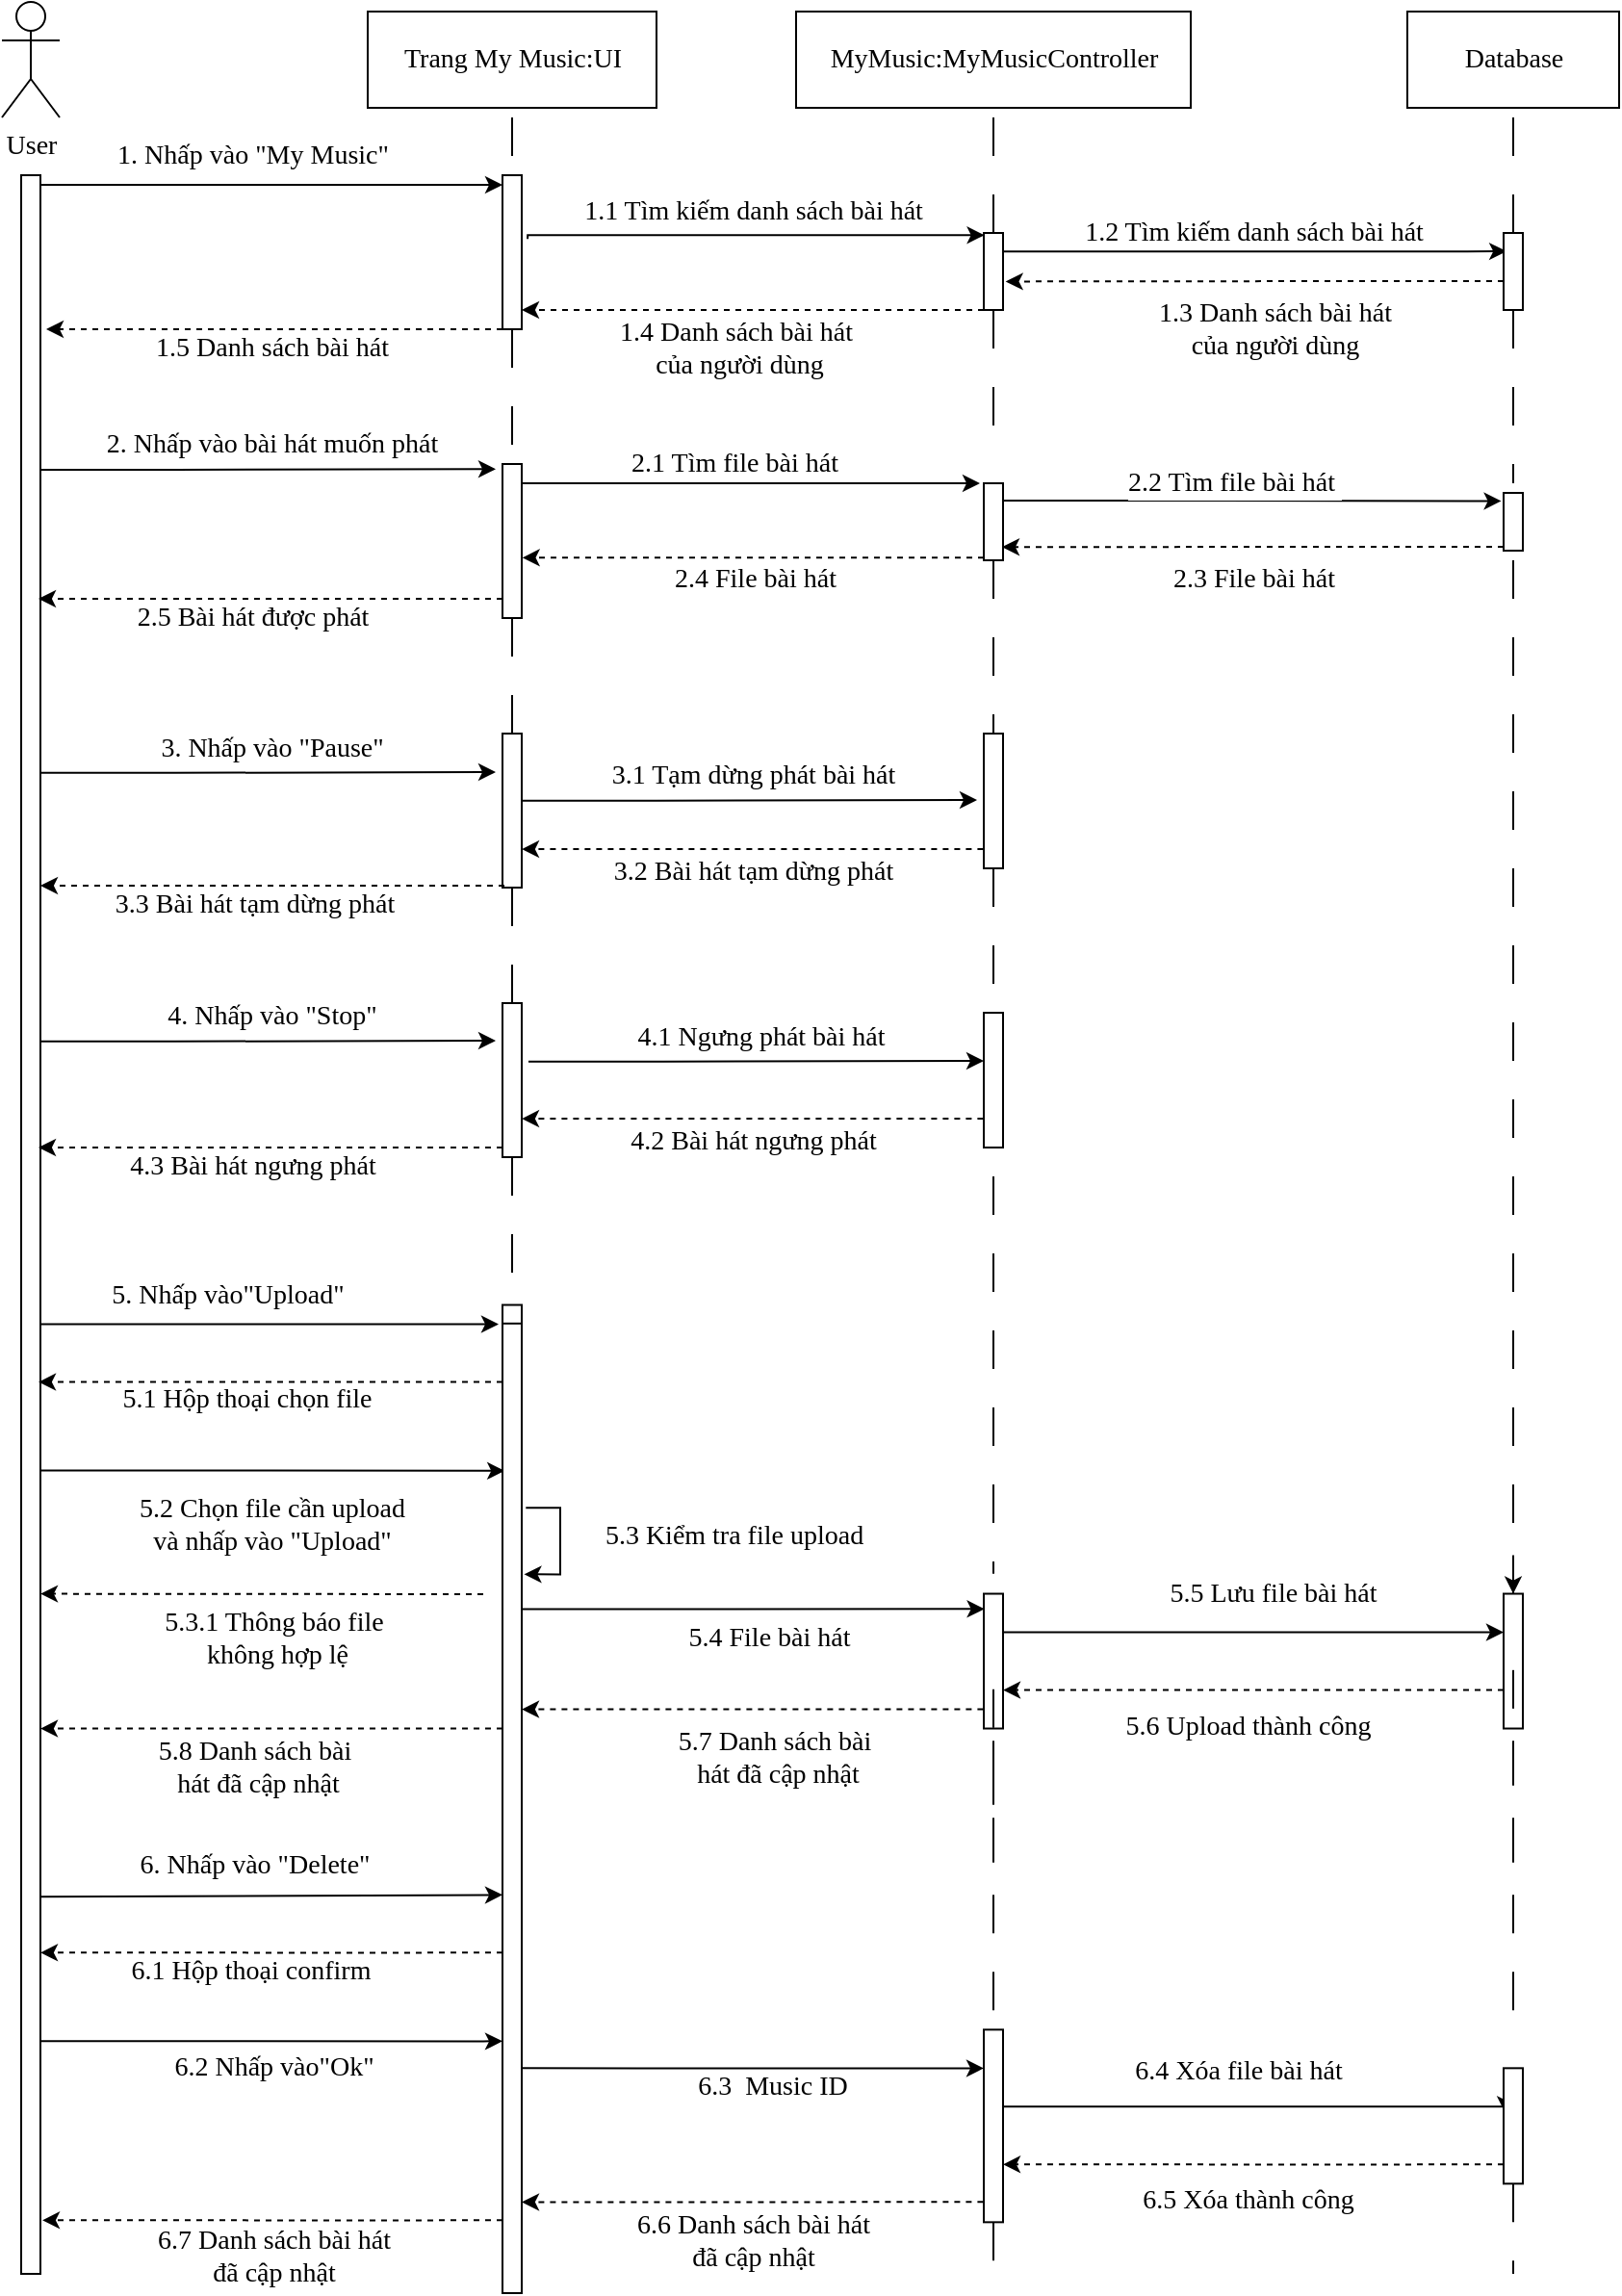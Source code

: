<mxfile version="13.10.0" type="google"><diagram id="0OhW_VDVT-mcmpAtCoT9" name="Page-1"><mxGraphModel dx="1323" dy="702" grid="1" gridSize="10" guides="1" tooltips="1" connect="1" arrows="1" fold="1" page="1" pageScale="1" pageWidth="827" pageHeight="1169" math="0" shadow="0"><root><mxCell id="0"/><mxCell id="1" parent="0"/><mxCell id="v6GLzywjpfK5Vb7_BmSl-1" value="User" style="shape=umlActor;verticalLabelPosition=bottom;verticalAlign=top;html=1;outlineConnect=0;fontFamily=Verdana;fontSize=14;" parent="1" vertex="1"><mxGeometry x="140" y="40" width="30" height="60" as="geometry"/></mxCell><mxCell id="v6GLzywjpfK5Vb7_BmSl-13" style="edgeStyle=orthogonalEdgeStyle;rounded=0;orthogonalLoop=1;jettySize=auto;html=1;fontFamily=Verdana;fontSize=14;" parent="1" source="v6GLzywjpfK5Vb7_BmSl-6" target="v6GLzywjpfK5Vb7_BmSl-14" edge="1"><mxGeometry relative="1" as="geometry"><mxPoint x="360" y="135" as="targetPoint"/><Array as="points"><mxPoint x="260" y="135"/><mxPoint x="260" y="135"/></Array></mxGeometry></mxCell><mxCell id="v6GLzywjpfK5Vb7_BmSl-15" value="1. Nhấp vào &quot;My Music&quot;" style="edgeLabel;html=1;align=center;verticalAlign=middle;resizable=0;points=[];fontFamily=Verdana;fontSize=14;" parent="v6GLzywjpfK5Vb7_BmSl-13" vertex="1" connectable="0"><mxGeometry x="-0.167" y="10" relative="1" as="geometry"><mxPoint x="10" y="-5" as="offset"/></mxGeometry></mxCell><mxCell id="v6GLzywjpfK5Vb7_BmSl-29" style="edgeStyle=orthogonalEdgeStyle;rounded=0;orthogonalLoop=1;jettySize=auto;html=1;entryX=-0.349;entryY=0.033;entryDx=0;entryDy=0;entryPerimeter=0;fontFamily=Verdana;fontSize=14;" parent="1" source="v6GLzywjpfK5Vb7_BmSl-6" target="v6GLzywjpfK5Vb7_BmSl-28" edge="1"><mxGeometry relative="1" as="geometry"><Array as="points"><mxPoint x="230" y="283"/><mxPoint x="230" y="283"/></Array></mxGeometry></mxCell><mxCell id="ivCv_EwEa5tu92E8LHW6-1" value="2. Nhấp vào bài hát muốn phát" style="edgeLabel;html=1;align=center;verticalAlign=middle;resizable=0;points=[];fontFamily=Verdana;fontSize=14;" parent="v6GLzywjpfK5Vb7_BmSl-29" vertex="1" connectable="0"><mxGeometry x="-0.4" y="1" relative="1" as="geometry"><mxPoint x="49" y="-12" as="offset"/></mxGeometry></mxCell><mxCell id="ivCv_EwEa5tu92E8LHW6-12" style="edgeStyle=orthogonalEdgeStyle;rounded=0;orthogonalLoop=1;jettySize=auto;html=1;fontFamily=Verdana;fontSize=14;" parent="1" edge="1"><mxGeometry relative="1" as="geometry"><Array as="points"><mxPoint x="360" y="726.76"/><mxPoint x="360" y="726.76"/></Array><mxPoint x="160" y="726.76" as="sourcePoint"/><mxPoint x="398" y="726.76" as="targetPoint"/></mxGeometry></mxCell><mxCell id="ivCv_EwEa5tu92E8LHW6-13" value="5. Nhấp vào&quot;Upload&quot;" style="edgeLabel;html=1;align=center;verticalAlign=middle;resizable=0;points=[];fontFamily=Verdana;fontSize=14;" parent="ivCv_EwEa5tu92E8LHW6-12" vertex="1" connectable="0"><mxGeometry x="-0.19" y="1" relative="1" as="geometry"><mxPoint y="-14.08" as="offset"/></mxGeometry></mxCell><mxCell id="ivCv_EwEa5tu92E8LHW6-16" style="edgeStyle=orthogonalEdgeStyle;rounded=0;orthogonalLoop=1;jettySize=auto;html=1;entryX=0.11;entryY=0.359;entryDx=0;entryDy=0;entryPerimeter=0;fontFamily=Verdana;fontSize=14;" parent="1" target="ivCv_EwEa5tu92E8LHW6-10" edge="1"><mxGeometry relative="1" as="geometry"><Array as="points"><mxPoint x="280" y="802.76"/><mxPoint x="280" y="802.76"/></Array><mxPoint x="160" y="802.76" as="sourcePoint"/></mxGeometry></mxCell><mxCell id="ivCv_EwEa5tu92E8LHW6-17" value="5.2 Chọn file cần upload &lt;br&gt;và nhấp vào &quot;Upload&quot;" style="edgeLabel;html=1;align=center;verticalAlign=middle;resizable=0;points=[];fontFamily=Verdana;fontSize=14;" parent="ivCv_EwEa5tu92E8LHW6-16" vertex="1" connectable="0"><mxGeometry x="0.081" y="1" relative="1" as="geometry"><mxPoint x="-10.34" y="29" as="offset"/></mxGeometry></mxCell><mxCell id="ivCv_EwEa5tu92E8LHW6-29" style="edgeStyle=orthogonalEdgeStyle;rounded=0;orthogonalLoop=1;jettySize=auto;html=1;fontFamily=Verdana;fontSize=14;" parent="1" edge="1"><mxGeometry relative="1" as="geometry"><mxPoint x="400" y="1023.17" as="targetPoint"/><Array as="points"><mxPoint x="160" y="1023.17"/></Array><mxPoint x="160" y="1024.17" as="sourcePoint"/></mxGeometry></mxCell><mxCell id="ivCv_EwEa5tu92E8LHW6-30" value="6. Nhấp vào &quot;Delete&quot;" style="edgeLabel;html=1;align=center;verticalAlign=middle;resizable=0;points=[];fontFamily=Verdana;fontSize=14;" parent="ivCv_EwEa5tu92E8LHW6-29" vertex="1" connectable="0"><mxGeometry x="-0.249" y="-1" relative="1" as="geometry"><mxPoint x="21.03" y="-17.41" as="offset"/></mxGeometry></mxCell><mxCell id="ivCv_EwEa5tu92E8LHW6-53" style="edgeStyle=orthogonalEdgeStyle;rounded=0;orthogonalLoop=1;jettySize=auto;html=1;fontFamily=Verdana;fontSize=14;" parent="1" edge="1"><mxGeometry relative="1" as="geometry"><Array as="points"><mxPoint x="390" y="1099.17"/><mxPoint x="390" y="1099.17"/></Array><mxPoint x="160" y="1099.17" as="sourcePoint"/><mxPoint x="400" y="1099.16" as="targetPoint"/></mxGeometry></mxCell><mxCell id="ivCv_EwEa5tu92E8LHW6-54" value="6.2 Nhấp vào&quot;Ok&quot;" style="edgeLabel;html=1;align=center;verticalAlign=middle;resizable=0;points=[];fontFamily=Verdana;fontSize=14;" parent="ivCv_EwEa5tu92E8LHW6-53" vertex="1" connectable="0"><mxGeometry x="0.097" y="-2" relative="1" as="geometry"><mxPoint x="-11.03" y="11.59" as="offset"/></mxGeometry></mxCell><mxCell id="v6GLzywjpfK5Vb7_BmSl-6" value="" style="html=1;points=[];perimeter=orthogonalPerimeter;fontFamily=Verdana;fontSize=14;" parent="1" vertex="1"><mxGeometry x="150" y="130" width="10" height="1090" as="geometry"/></mxCell><mxCell id="v6GLzywjpfK5Vb7_BmSl-7" value="Trang My Music:UI" style="html=1;fontFamily=Verdana;fontSize=14;" parent="1" vertex="1"><mxGeometry x="330" y="45" width="150" height="50" as="geometry"/></mxCell><mxCell id="v6GLzywjpfK5Vb7_BmSl-8" value="MyMusic:MyMusicController" style="html=1;fontFamily=Verdana;fontSize=14;" parent="1" vertex="1"><mxGeometry x="552.5" y="45" width="205" height="50" as="geometry"/></mxCell><mxCell id="v6GLzywjpfK5Vb7_BmSl-9" value="" style="line;strokeWidth=1;direction=south;html=1;dashed=1;dashPattern=20 20;fontFamily=Verdana;fontSize=14;" parent="1" vertex="1"><mxGeometry x="400" y="100" width="10" height="30" as="geometry"/></mxCell><mxCell id="v6GLzywjpfK5Vb7_BmSl-12" value="" style="line;strokeWidth=1;direction=south;html=1;dashed=1;dashPattern=20 20;fontFamily=Verdana;fontSize=14;" parent="1" vertex="1"><mxGeometry x="650" y="100" width="10" height="60" as="geometry"/></mxCell><mxCell id="v6GLzywjpfK5Vb7_BmSl-16" style="edgeStyle=orthogonalEdgeStyle;rounded=0;orthogonalLoop=1;jettySize=auto;html=1;entryX=0.03;entryY=0.028;entryDx=0;entryDy=0;entryPerimeter=0;exitX=1.306;exitY=0.414;exitDx=0;exitDy=0;exitPerimeter=0;fontFamily=Verdana;fontSize=14;" parent="1" source="v6GLzywjpfK5Vb7_BmSl-14" target="v6GLzywjpfK5Vb7_BmSl-17" edge="1"><mxGeometry relative="1" as="geometry"><mxPoint x="580" y="170" as="targetPoint"/><Array as="points"><mxPoint x="413" y="162"/></Array></mxGeometry></mxCell><mxCell id="v6GLzywjpfK5Vb7_BmSl-18" value="1.1 Tìm kiếm danh sách bài hát" style="edgeLabel;html=1;align=center;verticalAlign=middle;resizable=0;points=[];fontFamily=Verdana;fontSize=14;" parent="v6GLzywjpfK5Vb7_BmSl-16" vertex="1" connectable="0"><mxGeometry x="-0.233" relative="1" as="geometry"><mxPoint x="27.19" y="-12.78" as="offset"/></mxGeometry></mxCell><mxCell id="v6GLzywjpfK5Vb7_BmSl-25" style="edgeStyle=orthogonalEdgeStyle;rounded=0;orthogonalLoop=1;jettySize=auto;html=1;dashed=1;fontFamily=Verdana;fontSize=14;" parent="1" source="v6GLzywjpfK5Vb7_BmSl-14" edge="1"><mxGeometry relative="1" as="geometry"><mxPoint x="163" y="210" as="targetPoint"/><Array as="points"><mxPoint x="180" y="210"/><mxPoint x="180" y="210"/></Array></mxGeometry></mxCell><mxCell id="v6GLzywjpfK5Vb7_BmSl-26" value="1.5 Danh sách bài hát" style="edgeLabel;html=1;align=center;verticalAlign=middle;resizable=0;points=[];fontFamily=Verdana;fontSize=14;" parent="v6GLzywjpfK5Vb7_BmSl-25" vertex="1" connectable="0"><mxGeometry x="0.857" y="81" relative="1" as="geometry"><mxPoint x="100" y="-71" as="offset"/></mxGeometry></mxCell><mxCell id="v6GLzywjpfK5Vb7_BmSl-14" value="" style="html=1;points=[];perimeter=orthogonalPerimeter;fontFamily=Verdana;fontSize=14;" parent="1" vertex="1"><mxGeometry x="400" y="130" width="10" height="80" as="geometry"/></mxCell><mxCell id="v6GLzywjpfK5Vb7_BmSl-21" style="edgeStyle=orthogonalEdgeStyle;rounded=0;orthogonalLoop=1;jettySize=auto;html=1;entryX=1;entryY=0.875;entryDx=0;entryDy=0;entryPerimeter=0;dashed=1;fontFamily=Verdana;fontSize=14;" parent="1" source="v6GLzywjpfK5Vb7_BmSl-17" target="v6GLzywjpfK5Vb7_BmSl-14" edge="1"><mxGeometry relative="1" as="geometry"><Array as="points"><mxPoint x="590" y="200"/><mxPoint x="590" y="200"/></Array></mxGeometry></mxCell><mxCell id="v6GLzywjpfK5Vb7_BmSl-23" value="1.4 Danh sách bài hát&lt;br&gt;&amp;nbsp;của người dùng" style="edgeLabel;html=1;align=center;verticalAlign=middle;resizable=0;points=[];fontFamily=Verdana;fontSize=14;" parent="v6GLzywjpfK5Vb7_BmSl-21" vertex="1" connectable="0"><mxGeometry x="0.078" y="-2" relative="1" as="geometry"><mxPoint y="22" as="offset"/></mxGeometry></mxCell><mxCell id="ivCv_EwEa5tu92E8LHW6-39" style="edgeStyle=orthogonalEdgeStyle;rounded=0;orthogonalLoop=1;jettySize=auto;html=1;entryX=0.156;entryY=0.239;entryDx=0;entryDy=0;entryPerimeter=0;fontFamily=Verdana;fontSize=14;" parent="1" source="v6GLzywjpfK5Vb7_BmSl-17" target="ivCv_EwEa5tu92E8LHW6-38" edge="1"><mxGeometry relative="1" as="geometry"><Array as="points"><mxPoint x="790" y="170"/></Array></mxGeometry></mxCell><mxCell id="ivCv_EwEa5tu92E8LHW6-40" value="1.2 Tìm kiếm danh sách bài hát" style="edgeLabel;html=1;align=center;verticalAlign=middle;resizable=0;points=[];fontFamily=Verdana;fontSize=14;" parent="ivCv_EwEa5tu92E8LHW6-39" vertex="1" connectable="0"><mxGeometry x="0.056" y="-1" relative="1" as="geometry"><mxPoint x="-7.93" y="-10.58" as="offset"/></mxGeometry></mxCell><mxCell id="v6GLzywjpfK5Vb7_BmSl-17" value="" style="html=1;points=[];perimeter=orthogonalPerimeter;fontFamily=Verdana;fontSize=14;" parent="1" vertex="1"><mxGeometry x="650" y="160" width="10" height="40" as="geometry"/></mxCell><mxCell id="v6GLzywjpfK5Vb7_BmSl-22" value="" style="line;strokeWidth=1;direction=south;html=1;dashed=1;dashPattern=20 20;fontFamily=Verdana;fontSize=14;" parent="1" vertex="1"><mxGeometry x="650" y="200" width="10" height="60" as="geometry"/></mxCell><mxCell id="v6GLzywjpfK5Vb7_BmSl-27" value="" style="line;strokeWidth=1;direction=south;html=1;dashed=1;dashPattern=20 20;fontFamily=Verdana;fontSize=14;" parent="1" vertex="1"><mxGeometry x="400" y="210" width="10" height="60" as="geometry"/></mxCell><mxCell id="ivCv_EwEa5tu92E8LHW6-3" style="edgeStyle=orthogonalEdgeStyle;rounded=0;orthogonalLoop=1;jettySize=auto;html=1;fontFamily=Verdana;fontSize=14;" parent="1" source="v6GLzywjpfK5Vb7_BmSl-28" edge="1"><mxGeometry relative="1" as="geometry"><mxPoint x="648" y="290" as="targetPoint"/><Array as="points"><mxPoint x="600" y="290"/><mxPoint x="600" y="290"/></Array></mxGeometry></mxCell><mxCell id="ivCv_EwEa5tu92E8LHW6-4" value="2.1 Tìm file bài hát&amp;nbsp;" style="edgeLabel;html=1;align=center;verticalAlign=middle;resizable=0;points=[];fontFamily=Verdana;fontSize=14;" parent="ivCv_EwEa5tu92E8LHW6-3" vertex="1" connectable="0"><mxGeometry x="0.597" y="87" relative="1" as="geometry"><mxPoint x="-78.66" y="77" as="offset"/></mxGeometry></mxCell><mxCell id="ivCv_EwEa5tu92E8LHW6-7" style="edgeStyle=orthogonalEdgeStyle;rounded=0;orthogonalLoop=1;jettySize=auto;html=1;dashed=1;fontFamily=Verdana;fontSize=14;" parent="1" source="v6GLzywjpfK5Vb7_BmSl-28" edge="1"><mxGeometry relative="1" as="geometry"><mxPoint x="159" y="350" as="targetPoint"/><Array as="points"><mxPoint x="350" y="350"/><mxPoint x="350" y="350"/></Array></mxGeometry></mxCell><mxCell id="ivCv_EwEa5tu92E8LHW6-8" value="2.5 Bài hát được phát" style="edgeLabel;html=1;align=center;verticalAlign=middle;resizable=0;points=[];fontFamily=Verdana;fontSize=14;" parent="ivCv_EwEa5tu92E8LHW6-7" vertex="1" connectable="0"><mxGeometry x="0.254" y="-2" relative="1" as="geometry"><mxPoint x="21.03" y="12" as="offset"/></mxGeometry></mxCell><mxCell id="v6GLzywjpfK5Vb7_BmSl-28" value="" style="html=1;points=[];perimeter=orthogonalPerimeter;fontFamily=Verdana;fontSize=14;" parent="1" vertex="1"><mxGeometry x="400" y="280" width="10" height="80" as="geometry"/></mxCell><mxCell id="ivCv_EwEa5tu92E8LHW6-5" style="edgeStyle=orthogonalEdgeStyle;rounded=0;orthogonalLoop=1;jettySize=auto;html=1;entryX=1.03;entryY=0.608;entryDx=0;entryDy=0;entryPerimeter=0;dashed=1;fontFamily=Verdana;fontSize=14;" parent="1" source="ivCv_EwEa5tu92E8LHW6-2" target="v6GLzywjpfK5Vb7_BmSl-28" edge="1"><mxGeometry relative="1" as="geometry"><Array as="points"><mxPoint x="530" y="329"/></Array></mxGeometry></mxCell><mxCell id="ivCv_EwEa5tu92E8LHW6-6" value="2.4 File bài hát" style="edgeLabel;html=1;align=center;verticalAlign=middle;resizable=0;points=[];fontFamily=Verdana;fontSize=14;" parent="ivCv_EwEa5tu92E8LHW6-5" vertex="1" connectable="0"><mxGeometry x="-0.128" y="-2" relative="1" as="geometry"><mxPoint x="-15.17" y="13.38" as="offset"/></mxGeometry></mxCell><mxCell id="ivCv_EwEa5tu92E8LHW6-45" style="edgeStyle=orthogonalEdgeStyle;rounded=0;orthogonalLoop=1;jettySize=auto;html=1;entryX=-0.12;entryY=0.141;entryDx=0;entryDy=0;entryPerimeter=0;fontFamily=Verdana;fontSize=14;" parent="1" source="ivCv_EwEa5tu92E8LHW6-2" target="ivCv_EwEa5tu92E8LHW6-44" edge="1"><mxGeometry relative="1" as="geometry"><Array as="points"><mxPoint x="730" y="299"/><mxPoint x="730" y="299"/></Array></mxGeometry></mxCell><mxCell id="ivCv_EwEa5tu92E8LHW6-46" value="2.2 Tìm file bài hát&amp;nbsp;" style="edgeLabel;html=1;align=center;verticalAlign=middle;resizable=0;points=[];fontFamily=Verdana;fontSize=14;" parent="ivCv_EwEa5tu92E8LHW6-45" vertex="1" connectable="0"><mxGeometry x="-0.119" relative="1" as="geometry"><mxPoint x="6.21" y="-9.08" as="offset"/></mxGeometry></mxCell><mxCell id="ivCv_EwEa5tu92E8LHW6-2" value="" style="html=1;points=[];perimeter=orthogonalPerimeter;fontFamily=Verdana;fontSize=14;" parent="1" vertex="1"><mxGeometry x="650" y="290" width="10" height="40" as="geometry"/></mxCell><mxCell id="ivCv_EwEa5tu92E8LHW6-9" value="" style="line;strokeWidth=1;direction=south;html=1;dashed=1;dashPattern=20 20;fontFamily=Verdana;fontSize=14;" parent="1" vertex="1"><mxGeometry x="400" y="360" width="10" height="60" as="geometry"/></mxCell><mxCell id="ivCv_EwEa5tu92E8LHW6-14" style="edgeStyle=orthogonalEdgeStyle;rounded=0;orthogonalLoop=1;jettySize=auto;html=1;dashed=1;fontFamily=Verdana;fontSize=14;" parent="1" source="ivCv_EwEa5tu92E8LHW6-10" edge="1"><mxGeometry relative="1" as="geometry"><mxPoint x="159" y="756.76" as="targetPoint"/><Array as="points"><mxPoint x="159" y="756.76"/></Array></mxGeometry></mxCell><mxCell id="ivCv_EwEa5tu92E8LHW6-15" value="5.1 Hộp thoại chọn file" style="edgeLabel;html=1;align=center;verticalAlign=middle;resizable=0;points=[];fontFamily=Verdana;fontSize=14;" parent="ivCv_EwEa5tu92E8LHW6-14" vertex="1" connectable="0"><mxGeometry x="0.013" y="36" relative="1" as="geometry"><mxPoint x="-11.74" y="-26.73" as="offset"/></mxGeometry></mxCell><mxCell id="ivCv_EwEa5tu92E8LHW6-22" style="edgeStyle=orthogonalEdgeStyle;rounded=0;orthogonalLoop=1;jettySize=auto;html=1;entryX=0.03;entryY=0.113;entryDx=0;entryDy=0;entryPerimeter=0;fontFamily=Verdana;fontSize=14;" parent="1" source="ivCv_EwEa5tu92E8LHW6-10" target="ivCv_EwEa5tu92E8LHW6-11" edge="1"><mxGeometry relative="1" as="geometry"><Array as="points"><mxPoint x="470" y="874.76"/><mxPoint x="470" y="874.76"/></Array></mxGeometry></mxCell><mxCell id="ivCv_EwEa5tu92E8LHW6-23" value="5.4 File bài hát&amp;nbsp;" style="edgeLabel;html=1;align=center;verticalAlign=middle;resizable=0;points=[];fontFamily=Verdana;fontSize=14;" parent="ivCv_EwEa5tu92E8LHW6-22" vertex="1" connectable="0"><mxGeometry x="0.392" relative="1" as="geometry"><mxPoint x="-36.9" y="15.5" as="offset"/></mxGeometry></mxCell><mxCell id="ivCv_EwEa5tu92E8LHW6-24" style="edgeStyle=orthogonalEdgeStyle;rounded=0;orthogonalLoop=1;jettySize=auto;html=1;dashed=1;fontFamily=Verdana;fontSize=14;" parent="1" edge="1"><mxGeometry relative="1" as="geometry"><mxPoint x="400" y="936.76" as="sourcePoint"/><mxPoint x="160" y="936.76" as="targetPoint"/><Array as="points"><mxPoint x="400" y="936.76"/><mxPoint x="160" y="936.76"/></Array></mxGeometry></mxCell><mxCell id="ivCv_EwEa5tu92E8LHW6-25" value="5.8 Danh sách bài&lt;br&gt;&amp;nbsp;hát đã cập nhật" style="edgeLabel;html=1;align=center;verticalAlign=middle;resizable=0;points=[];fontFamily=Verdana;fontSize=14;" parent="ivCv_EwEa5tu92E8LHW6-24" vertex="1" connectable="0"><mxGeometry x="-0.392" relative="1" as="geometry"><mxPoint x="-56.16" y="20" as="offset"/></mxGeometry></mxCell><mxCell id="ivCv_EwEa5tu92E8LHW6-10" value="" style="html=1;points=[];perimeter=orthogonalPerimeter;fontFamily=Verdana;fontSize=14;" parent="1" vertex="1"><mxGeometry x="400" y="716.76" width="10" height="240" as="geometry"/></mxCell><mxCell id="ivCv_EwEa5tu92E8LHW6-51" style="edgeStyle=orthogonalEdgeStyle;rounded=0;orthogonalLoop=1;jettySize=auto;html=1;entryX=0;entryY=0.286;entryDx=0;entryDy=0;entryPerimeter=0;fontFamily=Verdana;fontSize=14;" parent="1" source="ivCv_EwEa5tu92E8LHW6-11" target="ivCv_EwEa5tu92E8LHW6-50" edge="1"><mxGeometry relative="1" as="geometry"><Array as="points"><mxPoint x="740" y="886.76"/><mxPoint x="740" y="886.76"/></Array></mxGeometry></mxCell><mxCell id="ivCv_EwEa5tu92E8LHW6-52" value="5.5 Lưu file bài hát" style="edgeLabel;html=1;align=center;verticalAlign=middle;resizable=0;points=[];fontFamily=Verdana;fontSize=14;" parent="ivCv_EwEa5tu92E8LHW6-51" vertex="1" connectable="0"><mxGeometry x="0.174" y="-2" relative="1" as="geometry"><mxPoint x="-12.41" y="-22.01" as="offset"/></mxGeometry></mxCell><mxCell id="ivCv_EwEa5tu92E8LHW6-11" value="" style="html=1;points=[];perimeter=orthogonalPerimeter;fontFamily=Verdana;fontSize=14;" parent="1" vertex="1"><mxGeometry x="650" y="866.76" width="10" height="70" as="geometry"/></mxCell><mxCell id="ivCv_EwEa5tu92E8LHW6-18" style="edgeStyle=orthogonalEdgeStyle;rounded=0;orthogonalLoop=1;jettySize=auto;html=1;entryX=1.122;entryY=0.583;entryDx=0;entryDy=0;entryPerimeter=0;exitX=1.214;exitY=0.439;exitDx=0;exitDy=0;exitPerimeter=0;fontFamily=Verdana;fontSize=14;" parent="1" source="ivCv_EwEa5tu92E8LHW6-10" target="ivCv_EwEa5tu92E8LHW6-10" edge="1"><mxGeometry relative="1" as="geometry"><Array as="points"><mxPoint x="430" y="821.76"/><mxPoint x="430" y="856.76"/></Array></mxGeometry></mxCell><mxCell id="ivCv_EwEa5tu92E8LHW6-19" value="5.3 Kiểm tra file upload" style="edgeLabel;html=1;align=center;verticalAlign=middle;resizable=0;points=[];fontFamily=Verdana;fontSize=14;" parent="ivCv_EwEa5tu92E8LHW6-18" vertex="1" connectable="0"><mxGeometry x="0.157" relative="1" as="geometry"><mxPoint x="90" y="-8.55" as="offset"/></mxGeometry></mxCell><mxCell id="ivCv_EwEa5tu92E8LHW6-20" value="" style="line;strokeWidth=1;direction=south;html=1;dashed=1;dashPattern=20 20;fontFamily=Verdana;fontSize=14;" parent="1" vertex="1"><mxGeometry x="650" y="330" width="10" height="90" as="geometry"/></mxCell><mxCell id="ivCv_EwEa5tu92E8LHW6-26" value="" style="line;strokeWidth=1;direction=south;html=1;dashed=1;dashPattern=20 20;fontFamily=Verdana;fontSize=14;" parent="1" vertex="1"><mxGeometry x="400" y="951.76" width="10" height="60" as="geometry"/></mxCell><mxCell id="ivCv_EwEa5tu92E8LHW6-27" value="" style="line;strokeWidth=1;direction=south;html=1;dashed=1;dashPattern=20 20;fontFamily=Verdana;fontSize=14;" parent="1" vertex="1"><mxGeometry x="650" y="943.17" width="10" height="150" as="geometry"/></mxCell><mxCell id="ivCv_EwEa5tu92E8LHW6-31" style="edgeStyle=orthogonalEdgeStyle;rounded=0;orthogonalLoop=1;jettySize=auto;html=1;dashed=1;fontFamily=Verdana;fontSize=14;" parent="1" edge="1"><mxGeometry relative="1" as="geometry"><mxPoint x="160" y="1053.17" as="targetPoint"/><Array as="points"><mxPoint x="340" y="1053.17"/><mxPoint x="340" y="1053.17"/></Array><mxPoint x="400" y="1053.16" as="sourcePoint"/></mxGeometry></mxCell><mxCell id="ivCv_EwEa5tu92E8LHW6-32" value="6.1 Hộp thoại confirm" style="edgeLabel;html=1;align=center;verticalAlign=middle;resizable=0;points=[];fontFamily=Verdana;fontSize=14;" parent="ivCv_EwEa5tu92E8LHW6-31" vertex="1" connectable="0"><mxGeometry x="0.096" y="3" relative="1" as="geometry"><mxPoint y="6.87" as="offset"/></mxGeometry></mxCell><mxCell id="ivCv_EwEa5tu92E8LHW6-57" style="edgeStyle=orthogonalEdgeStyle;rounded=0;orthogonalLoop=1;jettySize=auto;html=1;fontFamily=Verdana;fontSize=14;" parent="1" target="ivCv_EwEa5tu92E8LHW6-55" edge="1"><mxGeometry relative="1" as="geometry"><mxPoint x="410" y="1113.16" as="sourcePoint"/><Array as="points"><mxPoint x="470" y="1113.17"/><mxPoint x="470" y="1113.17"/></Array></mxGeometry></mxCell><mxCell id="ivCv_EwEa5tu92E8LHW6-58" value="6.3&amp;nbsp; Music ID" style="edgeLabel;html=1;align=center;verticalAlign=middle;resizable=0;points=[];fontFamily=Verdana;fontSize=14;" parent="ivCv_EwEa5tu92E8LHW6-57" vertex="1" connectable="0"><mxGeometry x="-0.254" y="1" relative="1" as="geometry"><mxPoint x="40.34" y="11" as="offset"/></mxGeometry></mxCell><mxCell id="ivCv_EwEa5tu92E8LHW6-64" style="edgeStyle=orthogonalEdgeStyle;rounded=0;orthogonalLoop=1;jettySize=auto;html=1;dashed=1;fontFamily=Verdana;fontSize=14;" parent="1" edge="1"><mxGeometry relative="1" as="geometry"><mxPoint x="161" y="1192.17" as="targetPoint"/><Array as="points"><mxPoint x="340" y="1192.17"/><mxPoint x="340" y="1192.17"/></Array><mxPoint x="400" y="1192.17" as="sourcePoint"/></mxGeometry></mxCell><mxCell id="ivCv_EwEa5tu92E8LHW6-65" value="6.7 Danh sách bài hát &lt;br&gt;đã cập nhật" style="edgeLabel;html=1;align=center;verticalAlign=middle;resizable=0;points=[];fontFamily=Verdana;fontSize=14;" parent="ivCv_EwEa5tu92E8LHW6-64" vertex="1" connectable="0"><mxGeometry x="0.257" y="-2" relative="1" as="geometry"><mxPoint x="30.34" y="20.98" as="offset"/></mxGeometry></mxCell><mxCell id="ivCv_EwEa5tu92E8LHW6-28" value="" style="html=1;points=[];perimeter=orthogonalPerimeter;fontFamily=Verdana;fontSize=14;" parent="1" vertex="1"><mxGeometry x="400" y="726.41" width="10" height="503.59" as="geometry"/></mxCell><mxCell id="ivCv_EwEa5tu92E8LHW6-36" value="Database" style="html=1;fontFamily=Verdana;fontSize=14;" parent="1" vertex="1"><mxGeometry x="870" y="45" width="110" height="50" as="geometry"/></mxCell><mxCell id="ivCv_EwEa5tu92E8LHW6-37" value="" style="line;strokeWidth=1;direction=south;html=1;dashed=1;dashPattern=20 20;fontFamily=Verdana;fontSize=14;" parent="1" vertex="1"><mxGeometry x="920" y="100" width="10" height="60" as="geometry"/></mxCell><mxCell id="ivCv_EwEa5tu92E8LHW6-41" style="edgeStyle=orthogonalEdgeStyle;rounded=0;orthogonalLoop=1;jettySize=auto;html=1;entryX=1.133;entryY=0.63;entryDx=0;entryDy=0;entryPerimeter=0;dashed=1;fontFamily=Verdana;fontSize=14;" parent="1" source="ivCv_EwEa5tu92E8LHW6-38" target="v6GLzywjpfK5Vb7_BmSl-17" edge="1"><mxGeometry relative="1" as="geometry"><Array as="points"><mxPoint x="850" y="185"/><mxPoint x="850" y="185"/></Array></mxGeometry></mxCell><mxCell id="ivCv_EwEa5tu92E8LHW6-42" value="1.3 Danh sách bài hát &lt;br&gt;của người dùng" style="edgeLabel;html=1;align=center;verticalAlign=middle;resizable=0;points=[];fontFamily=Verdana;fontSize=14;" parent="ivCv_EwEa5tu92E8LHW6-41" vertex="1" connectable="0"><mxGeometry x="-0.207" y="2" relative="1" as="geometry"><mxPoint x="-17.24" y="22.94" as="offset"/></mxGeometry></mxCell><mxCell id="ivCv_EwEa5tu92E8LHW6-38" value="" style="html=1;points=[];perimeter=orthogonalPerimeter;fontFamily=Verdana;fontSize=14;" parent="1" vertex="1"><mxGeometry x="920" y="160" width="10" height="40" as="geometry"/></mxCell><mxCell id="ivCv_EwEa5tu92E8LHW6-43" value="" style="line;strokeWidth=1;direction=south;html=1;dashed=1;dashPattern=20 20;fontFamily=Verdana;fontSize=14;" parent="1" vertex="1"><mxGeometry x="920" y="200" width="10" height="90" as="geometry"/></mxCell><mxCell id="ivCv_EwEa5tu92E8LHW6-47" style="edgeStyle=orthogonalEdgeStyle;rounded=0;orthogonalLoop=1;jettySize=auto;html=1;entryX=0.949;entryY=0.828;entryDx=0;entryDy=0;entryPerimeter=0;dashed=1;fontFamily=Verdana;fontSize=14;" parent="1" source="ivCv_EwEa5tu92E8LHW6-44" target="ivCv_EwEa5tu92E8LHW6-2" edge="1"><mxGeometry relative="1" as="geometry"><Array as="points"><mxPoint x="850" y="323"/><mxPoint x="850" y="323"/></Array></mxGeometry></mxCell><mxCell id="ivCv_EwEa5tu92E8LHW6-48" value="2.3 File bài hát" style="edgeLabel;html=1;align=center;verticalAlign=middle;resizable=0;points=[];fontFamily=Verdana;fontSize=14;" parent="ivCv_EwEa5tu92E8LHW6-47" vertex="1" connectable="0"><mxGeometry x="0.185" y="-2" relative="1" as="geometry"><mxPoint x="24.48" y="18.95" as="offset"/></mxGeometry></mxCell><mxCell id="ivCv_EwEa5tu92E8LHW6-44" value="" style="html=1;points=[];perimeter=orthogonalPerimeter;fontFamily=Verdana;fontSize=14;" parent="1" vertex="1"><mxGeometry x="920" y="295" width="10" height="30" as="geometry"/></mxCell><mxCell id="ivCv_EwEa5tu92E8LHW6-49" value="" style="line;strokeWidth=1;direction=south;html=1;dashed=1;dashPattern=20 20;fontFamily=Verdana;fontSize=14;" parent="1" vertex="1"><mxGeometry x="920" y="330" width="10" height="500" as="geometry"/></mxCell><mxCell id="ivCv_EwEa5tu92E8LHW6-59" value="" style="edgeStyle=orthogonalEdgeStyle;rounded=0;orthogonalLoop=1;jettySize=auto;html=1;fontFamily=Verdana;fontSize=14;" parent="1" source="ivCv_EwEa5tu92E8LHW6-50" edge="1"><mxGeometry relative="1" as="geometry"><mxPoint x="925" y="866.76" as="targetPoint"/></mxGeometry></mxCell><mxCell id="ivCv_EwEa5tu92E8LHW6-50" value="" style="html=1;points=[];perimeter=orthogonalPerimeter;fontFamily=Verdana;fontSize=14;" parent="1" vertex="1"><mxGeometry x="920" y="866.76" width="10" height="70" as="geometry"/></mxCell><mxCell id="ivCv_EwEa5tu92E8LHW6-62" style="edgeStyle=orthogonalEdgeStyle;rounded=0;orthogonalLoop=1;jettySize=auto;html=1;entryX=0.1;entryY=0.393;entryDx=0;entryDy=0;entryPerimeter=0;fontFamily=Verdana;fontSize=14;" parent="1" source="ivCv_EwEa5tu92E8LHW6-55" target="ivCv_EwEa5tu92E8LHW6-61" edge="1"><mxGeometry relative="1" as="geometry"><Array as="points"><mxPoint x="730" y="1133.17"/><mxPoint x="730" y="1133.17"/></Array></mxGeometry></mxCell><mxCell id="ivCv_EwEa5tu92E8LHW6-63" value="6.4 Xóa file bài hát" style="edgeLabel;html=1;align=center;verticalAlign=middle;resizable=0;points=[];fontFamily=Verdana;fontSize=14;" parent="ivCv_EwEa5tu92E8LHW6-62" vertex="1" connectable="0"><mxGeometry x="-0.006" y="-17" relative="1" as="geometry"><mxPoint x="-9.66" y="-35.48" as="offset"/></mxGeometry></mxCell><mxCell id="ivCv_EwEa5tu92E8LHW6-55" value="" style="html=1;points=[];perimeter=orthogonalPerimeter;fontFamily=Verdana;fontSize=14;" parent="1" vertex="1"><mxGeometry x="650" y="1093.17" width="10" height="100" as="geometry"/></mxCell><mxCell id="ivCv_EwEa5tu92E8LHW6-60" value="" style="line;strokeWidth=1;direction=south;html=1;dashed=1;dashPattern=20 20;fontFamily=Verdana;fontSize=14;" parent="1" vertex="1"><mxGeometry x="920" y="943.17" width="10" height="153.59" as="geometry"/></mxCell><mxCell id="ivCv_EwEa5tu92E8LHW6-61" value="" style="html=1;points=[];perimeter=orthogonalPerimeter;fontFamily=Verdana;fontSize=14;" parent="1" vertex="1"><mxGeometry x="920" y="1113.17" width="10" height="60" as="geometry"/></mxCell><mxCell id="ivCv_EwEa5tu92E8LHW6-69" value="" style="line;strokeWidth=1;direction=south;html=1;dashed=1;dashPattern=20 20;fontFamily=Verdana;fontSize=14;" parent="1" vertex="1"><mxGeometry x="650" y="916.41" width="10" height="90" as="geometry"/></mxCell><mxCell id="ivCv_EwEa5tu92E8LHW6-70" value="" style="line;strokeWidth=1;direction=south;html=1;dashed=1;dashPattern=20 20;fontFamily=Verdana;fontSize=14;" parent="1" vertex="1"><mxGeometry x="920" y="906.41" width="10" height="110" as="geometry"/></mxCell><mxCell id="iraGd0sKJ0gfoZ89yGmC-4" style="edgeStyle=orthogonalEdgeStyle;rounded=0;orthogonalLoop=1;jettySize=auto;html=1;dashed=1;fontFamily=Verdana;fontSize=14;" parent="1" edge="1"><mxGeometry relative="1" as="geometry"><mxPoint x="660" y="1163.17" as="targetPoint"/><Array as="points"><mxPoint x="839" y="1163.17"/><mxPoint x="839" y="1163.17"/></Array><mxPoint x="920" y="1163.17" as="sourcePoint"/></mxGeometry></mxCell><mxCell id="iraGd0sKJ0gfoZ89yGmC-5" value="6.5 Xóa thành công" style="edgeLabel;html=1;align=center;verticalAlign=middle;resizable=0;points=[];fontFamily=Verdana;fontSize=14;" parent="iraGd0sKJ0gfoZ89yGmC-4" vertex="1" connectable="0"><mxGeometry x="0.257" y="-2" relative="1" as="geometry"><mxPoint x="30.34" y="20.98" as="offset"/></mxGeometry></mxCell><mxCell id="iraGd0sKJ0gfoZ89yGmC-8" style="edgeStyle=orthogonalEdgeStyle;rounded=0;orthogonalLoop=1;jettySize=auto;html=1;entryX=1.03;entryY=0.608;entryDx=0;entryDy=0;entryPerimeter=0;dashed=1;fontFamily=Verdana;fontSize=14;" parent="1" edge="1"><mxGeometry relative="1" as="geometry"><Array as="points"><mxPoint x="529.7" y="1183.07"/></Array><mxPoint x="649.7" y="1182.67" as="sourcePoint"/><mxPoint x="410.0" y="1182.71" as="targetPoint"/></mxGeometry></mxCell><mxCell id="iraGd0sKJ0gfoZ89yGmC-9" value="6.6 Danh sách bài hát &lt;br&gt;đã cập nhật" style="edgeLabel;html=1;align=center;verticalAlign=middle;resizable=0;points=[];fontFamily=Verdana;fontSize=14;" parent="iraGd0sKJ0gfoZ89yGmC-8" vertex="1" connectable="0"><mxGeometry x="-0.128" y="-2" relative="1" as="geometry"><mxPoint x="-15.17" y="22.5" as="offset"/></mxGeometry></mxCell><mxCell id="iraGd0sKJ0gfoZ89yGmC-10" style="edgeStyle=orthogonalEdgeStyle;rounded=0;orthogonalLoop=1;jettySize=auto;html=1;dashed=1;fontFamily=Verdana;fontSize=14;" parent="1" edge="1"><mxGeometry relative="1" as="geometry"><mxPoint x="660" y="916.77" as="targetPoint"/><Array as="points"><mxPoint x="839" y="916.77"/><mxPoint x="839" y="916.77"/></Array><mxPoint x="920" y="916.77" as="sourcePoint"/></mxGeometry></mxCell><mxCell id="iraGd0sKJ0gfoZ89yGmC-11" value="5.6 Upload thành công" style="edgeLabel;html=1;align=center;verticalAlign=middle;resizable=0;points=[];fontFamily=Verdana;fontSize=14;" parent="iraGd0sKJ0gfoZ89yGmC-10" vertex="1" connectable="0"><mxGeometry x="0.257" y="-2" relative="1" as="geometry"><mxPoint x="30.34" y="20.98" as="offset"/></mxGeometry></mxCell><mxCell id="iraGd0sKJ0gfoZ89yGmC-14" style="edgeStyle=orthogonalEdgeStyle;rounded=0;orthogonalLoop=1;jettySize=auto;html=1;entryX=1.03;entryY=0.608;entryDx=0;entryDy=0;entryPerimeter=0;dashed=1;fontFamily=Verdana;fontSize=14;" parent="1" edge="1"><mxGeometry relative="1" as="geometry"><Array as="points"><mxPoint x="529.7" y="927.16"/></Array><mxPoint x="649.7" y="926.76" as="sourcePoint"/><mxPoint x="410.0" y="926.8" as="targetPoint"/></mxGeometry></mxCell><mxCell id="iraGd0sKJ0gfoZ89yGmC-15" value="5.7 Danh sách bài&lt;br&gt;&amp;nbsp;hát đã cập nhật" style="edgeLabel;html=1;align=center;verticalAlign=middle;resizable=0;points=[];fontFamily=Verdana;fontSize=14;" parent="iraGd0sKJ0gfoZ89yGmC-14" vertex="1" connectable="0"><mxGeometry x="-0.128" y="-2" relative="1" as="geometry"><mxPoint x="-4.7" y="27" as="offset"/></mxGeometry></mxCell><mxCell id="iraGd0sKJ0gfoZ89yGmC-16" value="" style="html=1;points=[];perimeter=orthogonalPerimeter;fontFamily=Verdana;fontSize=14;" parent="1" vertex="1"><mxGeometry x="400" y="420" width="10" height="80" as="geometry"/></mxCell><mxCell id="iraGd0sKJ0gfoZ89yGmC-17" value="" style="html=1;points=[];perimeter=orthogonalPerimeter;fontFamily=Verdana;fontSize=14;" parent="1" vertex="1"><mxGeometry x="650" y="420" width="10" height="70" as="geometry"/></mxCell><mxCell id="iraGd0sKJ0gfoZ89yGmC-19" style="edgeStyle=orthogonalEdgeStyle;rounded=0;orthogonalLoop=1;jettySize=auto;html=1;entryX=-0.349;entryY=0.033;entryDx=0;entryDy=0;entryPerimeter=0;fontFamily=Verdana;fontSize=14;" parent="1" edge="1"><mxGeometry relative="1" as="geometry"><Array as="points"><mxPoint x="230" y="440.36"/><mxPoint x="230" y="440.36"/></Array><mxPoint x="160" y="440.36" as="sourcePoint"/><mxPoint x="396.51" y="440" as="targetPoint"/></mxGeometry></mxCell><mxCell id="iraGd0sKJ0gfoZ89yGmC-20" value="3. Nhấp vào &quot;Pause&quot;" style="edgeLabel;html=1;align=center;verticalAlign=middle;resizable=0;points=[];fontFamily=Verdana;fontSize=14;" parent="iraGd0sKJ0gfoZ89yGmC-19" vertex="1" connectable="0"><mxGeometry x="-0.4" y="1" relative="1" as="geometry"><mxPoint x="49" y="-12" as="offset"/></mxGeometry></mxCell><mxCell id="iraGd0sKJ0gfoZ89yGmC-21" style="edgeStyle=orthogonalEdgeStyle;rounded=0;orthogonalLoop=1;jettySize=auto;html=1;entryX=-0.349;entryY=0.033;entryDx=0;entryDy=0;entryPerimeter=0;fontFamily=Verdana;fontSize=14;" parent="1" edge="1"><mxGeometry relative="1" as="geometry"><Array as="points"><mxPoint x="480" y="454.86"/><mxPoint x="480" y="454.86"/></Array><mxPoint x="410" y="454.86" as="sourcePoint"/><mxPoint x="646.51" y="454.5" as="targetPoint"/></mxGeometry></mxCell><mxCell id="iraGd0sKJ0gfoZ89yGmC-22" value="3.1 Tạm dừng phát bài hát" style="edgeLabel;html=1;align=center;verticalAlign=middle;resizable=0;points=[];fontFamily=Verdana;fontSize=14;" parent="iraGd0sKJ0gfoZ89yGmC-21" vertex="1" connectable="0"><mxGeometry x="-0.4" y="1" relative="1" as="geometry"><mxPoint x="49" y="-12" as="offset"/></mxGeometry></mxCell><mxCell id="iraGd0sKJ0gfoZ89yGmC-23" style="edgeStyle=orthogonalEdgeStyle;rounded=0;orthogonalLoop=1;jettySize=auto;html=1;entryX=1.03;entryY=0.608;entryDx=0;entryDy=0;entryPerimeter=0;dashed=1;fontFamily=Verdana;fontSize=14;" parent="1" edge="1"><mxGeometry relative="1" as="geometry"><Array as="points"><mxPoint x="529.7" y="480.4"/></Array><mxPoint x="649.7" y="480.0" as="sourcePoint"/><mxPoint x="410.0" y="480.04" as="targetPoint"/></mxGeometry></mxCell><mxCell id="iraGd0sKJ0gfoZ89yGmC-24" value="3.2 Bài hát tạm dừng phát" style="edgeLabel;html=1;align=center;verticalAlign=middle;resizable=0;points=[];fontFamily=Verdana;fontSize=14;" parent="iraGd0sKJ0gfoZ89yGmC-23" vertex="1" connectable="0"><mxGeometry x="-0.128" y="-2" relative="1" as="geometry"><mxPoint x="-15.17" y="13.38" as="offset"/></mxGeometry></mxCell><mxCell id="iraGd0sKJ0gfoZ89yGmC-25" style="edgeStyle=orthogonalEdgeStyle;rounded=0;orthogonalLoop=1;jettySize=auto;html=1;dashed=1;fontFamily=Verdana;fontSize=14;" parent="1" edge="1"><mxGeometry relative="1" as="geometry"><mxPoint x="160" y="499" as="targetPoint"/><Array as="points"><mxPoint x="351" y="499"/><mxPoint x="351" y="499"/></Array><mxPoint x="401" y="499" as="sourcePoint"/></mxGeometry></mxCell><mxCell id="iraGd0sKJ0gfoZ89yGmC-26" value="3.3 Bài hát tạm dừng phát" style="edgeLabel;html=1;align=center;verticalAlign=middle;resizable=0;points=[];fontFamily=Verdana;fontSize=14;" parent="iraGd0sKJ0gfoZ89yGmC-25" vertex="1" connectable="0"><mxGeometry x="0.254" y="-2" relative="1" as="geometry"><mxPoint x="21.03" y="12" as="offset"/></mxGeometry></mxCell><mxCell id="iraGd0sKJ0gfoZ89yGmC-27" value="" style="html=1;points=[];perimeter=orthogonalPerimeter;fontFamily=Verdana;fontSize=14;" parent="1" vertex="1"><mxGeometry x="400" y="560" width="10" height="80" as="geometry"/></mxCell><mxCell id="iraGd0sKJ0gfoZ89yGmC-28" value="" style="line;strokeWidth=1;direction=south;html=1;dashed=1;dashPattern=20 20;fontFamily=Verdana;fontSize=14;" parent="1" vertex="1"><mxGeometry x="400" y="500" width="10" height="60" as="geometry"/></mxCell><mxCell id="iraGd0sKJ0gfoZ89yGmC-29" value="" style="line;strokeWidth=1;direction=south;html=1;dashed=1;dashPattern=20 20;fontFamily=Verdana;fontSize=14;" parent="1" vertex="1"><mxGeometry x="400" y="640" width="10" height="60" as="geometry"/></mxCell><mxCell id="iraGd0sKJ0gfoZ89yGmC-30" value="" style="html=1;points=[];perimeter=orthogonalPerimeter;fontFamily=Verdana;fontSize=14;" parent="1" vertex="1"><mxGeometry x="650" y="565" width="10" height="70" as="geometry"/></mxCell><mxCell id="iraGd0sKJ0gfoZ89yGmC-31" value="" style="line;strokeWidth=1;direction=south;html=1;dashed=1;dashPattern=20 20;fontFamily=Verdana;fontSize=14;" parent="1" vertex="1"><mxGeometry x="650" y="650" width="10" height="206.41" as="geometry"/></mxCell><mxCell id="iraGd0sKJ0gfoZ89yGmC-32" value="" style="line;strokeWidth=1;direction=south;html=1;dashed=1;dashPattern=20 20;fontFamily=Verdana;fontSize=14;" parent="1" vertex="1"><mxGeometry x="650" y="490" width="10" height="60" as="geometry"/></mxCell><mxCell id="iraGd0sKJ0gfoZ89yGmC-33" style="edgeStyle=orthogonalEdgeStyle;rounded=0;orthogonalLoop=1;jettySize=auto;html=1;entryX=-0.349;entryY=0.033;entryDx=0;entryDy=0;entryPerimeter=0;fontFamily=Verdana;fontSize=14;" parent="1" edge="1"><mxGeometry relative="1" as="geometry"><Array as="points"><mxPoint x="230" y="579.86"/><mxPoint x="230" y="579.86"/></Array><mxPoint x="160" y="579.86" as="sourcePoint"/><mxPoint x="396.51" y="579.5" as="targetPoint"/></mxGeometry></mxCell><mxCell id="iraGd0sKJ0gfoZ89yGmC-34" value="4. Nhấp vào &quot;Stop&quot;" style="edgeLabel;html=1;align=center;verticalAlign=middle;resizable=0;points=[];fontFamily=Verdana;fontSize=14;" parent="iraGd0sKJ0gfoZ89yGmC-33" vertex="1" connectable="0"><mxGeometry x="-0.4" y="1" relative="1" as="geometry"><mxPoint x="49" y="-12" as="offset"/></mxGeometry></mxCell><mxCell id="iraGd0sKJ0gfoZ89yGmC-35" style="edgeStyle=orthogonalEdgeStyle;rounded=0;orthogonalLoop=1;jettySize=auto;html=1;entryX=-0.349;entryY=0.033;entryDx=0;entryDy=0;entryPerimeter=0;fontFamily=Verdana;fontSize=14;" parent="1" edge="1"><mxGeometry relative="1" as="geometry"><Array as="points"><mxPoint x="483.49" y="590.36"/><mxPoint x="483.49" y="590.36"/></Array><mxPoint x="413.49" y="590.36" as="sourcePoint"/><mxPoint x="650" y="590" as="targetPoint"/></mxGeometry></mxCell><mxCell id="iraGd0sKJ0gfoZ89yGmC-36" value="4.1 Ngưng phát bài hát" style="edgeLabel;html=1;align=center;verticalAlign=middle;resizable=0;points=[];fontFamily=Verdana;fontSize=14;" parent="iraGd0sKJ0gfoZ89yGmC-35" vertex="1" connectable="0"><mxGeometry x="-0.4" y="1" relative="1" as="geometry"><mxPoint x="49" y="-12" as="offset"/></mxGeometry></mxCell><mxCell id="iraGd0sKJ0gfoZ89yGmC-37" style="edgeStyle=orthogonalEdgeStyle;rounded=0;orthogonalLoop=1;jettySize=auto;html=1;entryX=1.03;entryY=0.608;entryDx=0;entryDy=0;entryPerimeter=0;dashed=1;fontFamily=Verdana;fontSize=14;" parent="1" edge="1"><mxGeometry relative="1" as="geometry"><Array as="points"><mxPoint x="529.7" y="620.4"/></Array><mxPoint x="649.7" y="620" as="sourcePoint"/><mxPoint x="410" y="620.04" as="targetPoint"/></mxGeometry></mxCell><mxCell id="iraGd0sKJ0gfoZ89yGmC-38" value="4.2 Bài hát ngưng phát" style="edgeLabel;html=1;align=center;verticalAlign=middle;resizable=0;points=[];fontFamily=Verdana;fontSize=14;" parent="iraGd0sKJ0gfoZ89yGmC-37" vertex="1" connectable="0"><mxGeometry x="-0.128" y="-2" relative="1" as="geometry"><mxPoint x="-15.17" y="13.38" as="offset"/></mxGeometry></mxCell><mxCell id="iraGd0sKJ0gfoZ89yGmC-39" style="edgeStyle=orthogonalEdgeStyle;rounded=0;orthogonalLoop=1;jettySize=auto;html=1;dashed=1;fontFamily=Verdana;fontSize=14;" parent="1" edge="1"><mxGeometry relative="1" as="geometry"><mxPoint x="159" y="635" as="targetPoint"/><Array as="points"><mxPoint x="350" y="635"/><mxPoint x="350" y="635"/></Array><mxPoint x="400" y="635" as="sourcePoint"/></mxGeometry></mxCell><mxCell id="iraGd0sKJ0gfoZ89yGmC-40" value="4.3 Bài hát ngưng phát" style="edgeLabel;html=1;align=center;verticalAlign=middle;resizable=0;points=[];fontFamily=Verdana;fontSize=14;" parent="iraGd0sKJ0gfoZ89yGmC-39" vertex="1" connectable="0"><mxGeometry x="0.254" y="-2" relative="1" as="geometry"><mxPoint x="21.03" y="12" as="offset"/></mxGeometry></mxCell><mxCell id="iraGd0sKJ0gfoZ89yGmC-42" value="" style="line;strokeWidth=1;direction=south;html=1;dashed=1;dashPattern=20 20;fontFamily=Verdana;fontSize=14;" parent="1" vertex="1"><mxGeometry x="650" y="1193.17" width="10" height="36.83" as="geometry"/></mxCell><mxCell id="iraGd0sKJ0gfoZ89yGmC-43" value="" style="line;strokeWidth=1;direction=south;html=1;dashed=1;dashPattern=20 20;fontFamily=Verdana;fontSize=14;" parent="1" vertex="1"><mxGeometry x="920" y="1173.17" width="10" height="46.83" as="geometry"/></mxCell><mxCell id="IcVwywwQBPAMLm7NfxAs-1" style="edgeStyle=orthogonalEdgeStyle;rounded=0;orthogonalLoop=1;jettySize=auto;html=1;dashed=1;fontFamily=Verdana;fontSize=14;" edge="1" parent="1"><mxGeometry relative="1" as="geometry"><mxPoint x="160" y="866.76" as="targetPoint"/><Array as="points"><mxPoint x="160" y="866.76"/></Array><mxPoint x="390" y="867" as="sourcePoint"/></mxGeometry></mxCell><mxCell id="IcVwywwQBPAMLm7NfxAs-2" value="5.3.1 Thông báo file&lt;br&gt;&amp;nbsp;không hợp lệ" style="edgeLabel;html=1;align=center;verticalAlign=middle;resizable=0;points=[];fontFamily=Verdana;fontSize=14;" vertex="1" connectable="0" parent="IcVwywwQBPAMLm7NfxAs-1"><mxGeometry x="0.013" y="36" relative="1" as="geometry"><mxPoint x="7.01" y="-12.78" as="offset"/></mxGeometry></mxCell></root></mxGraphModel></diagram></mxfile>